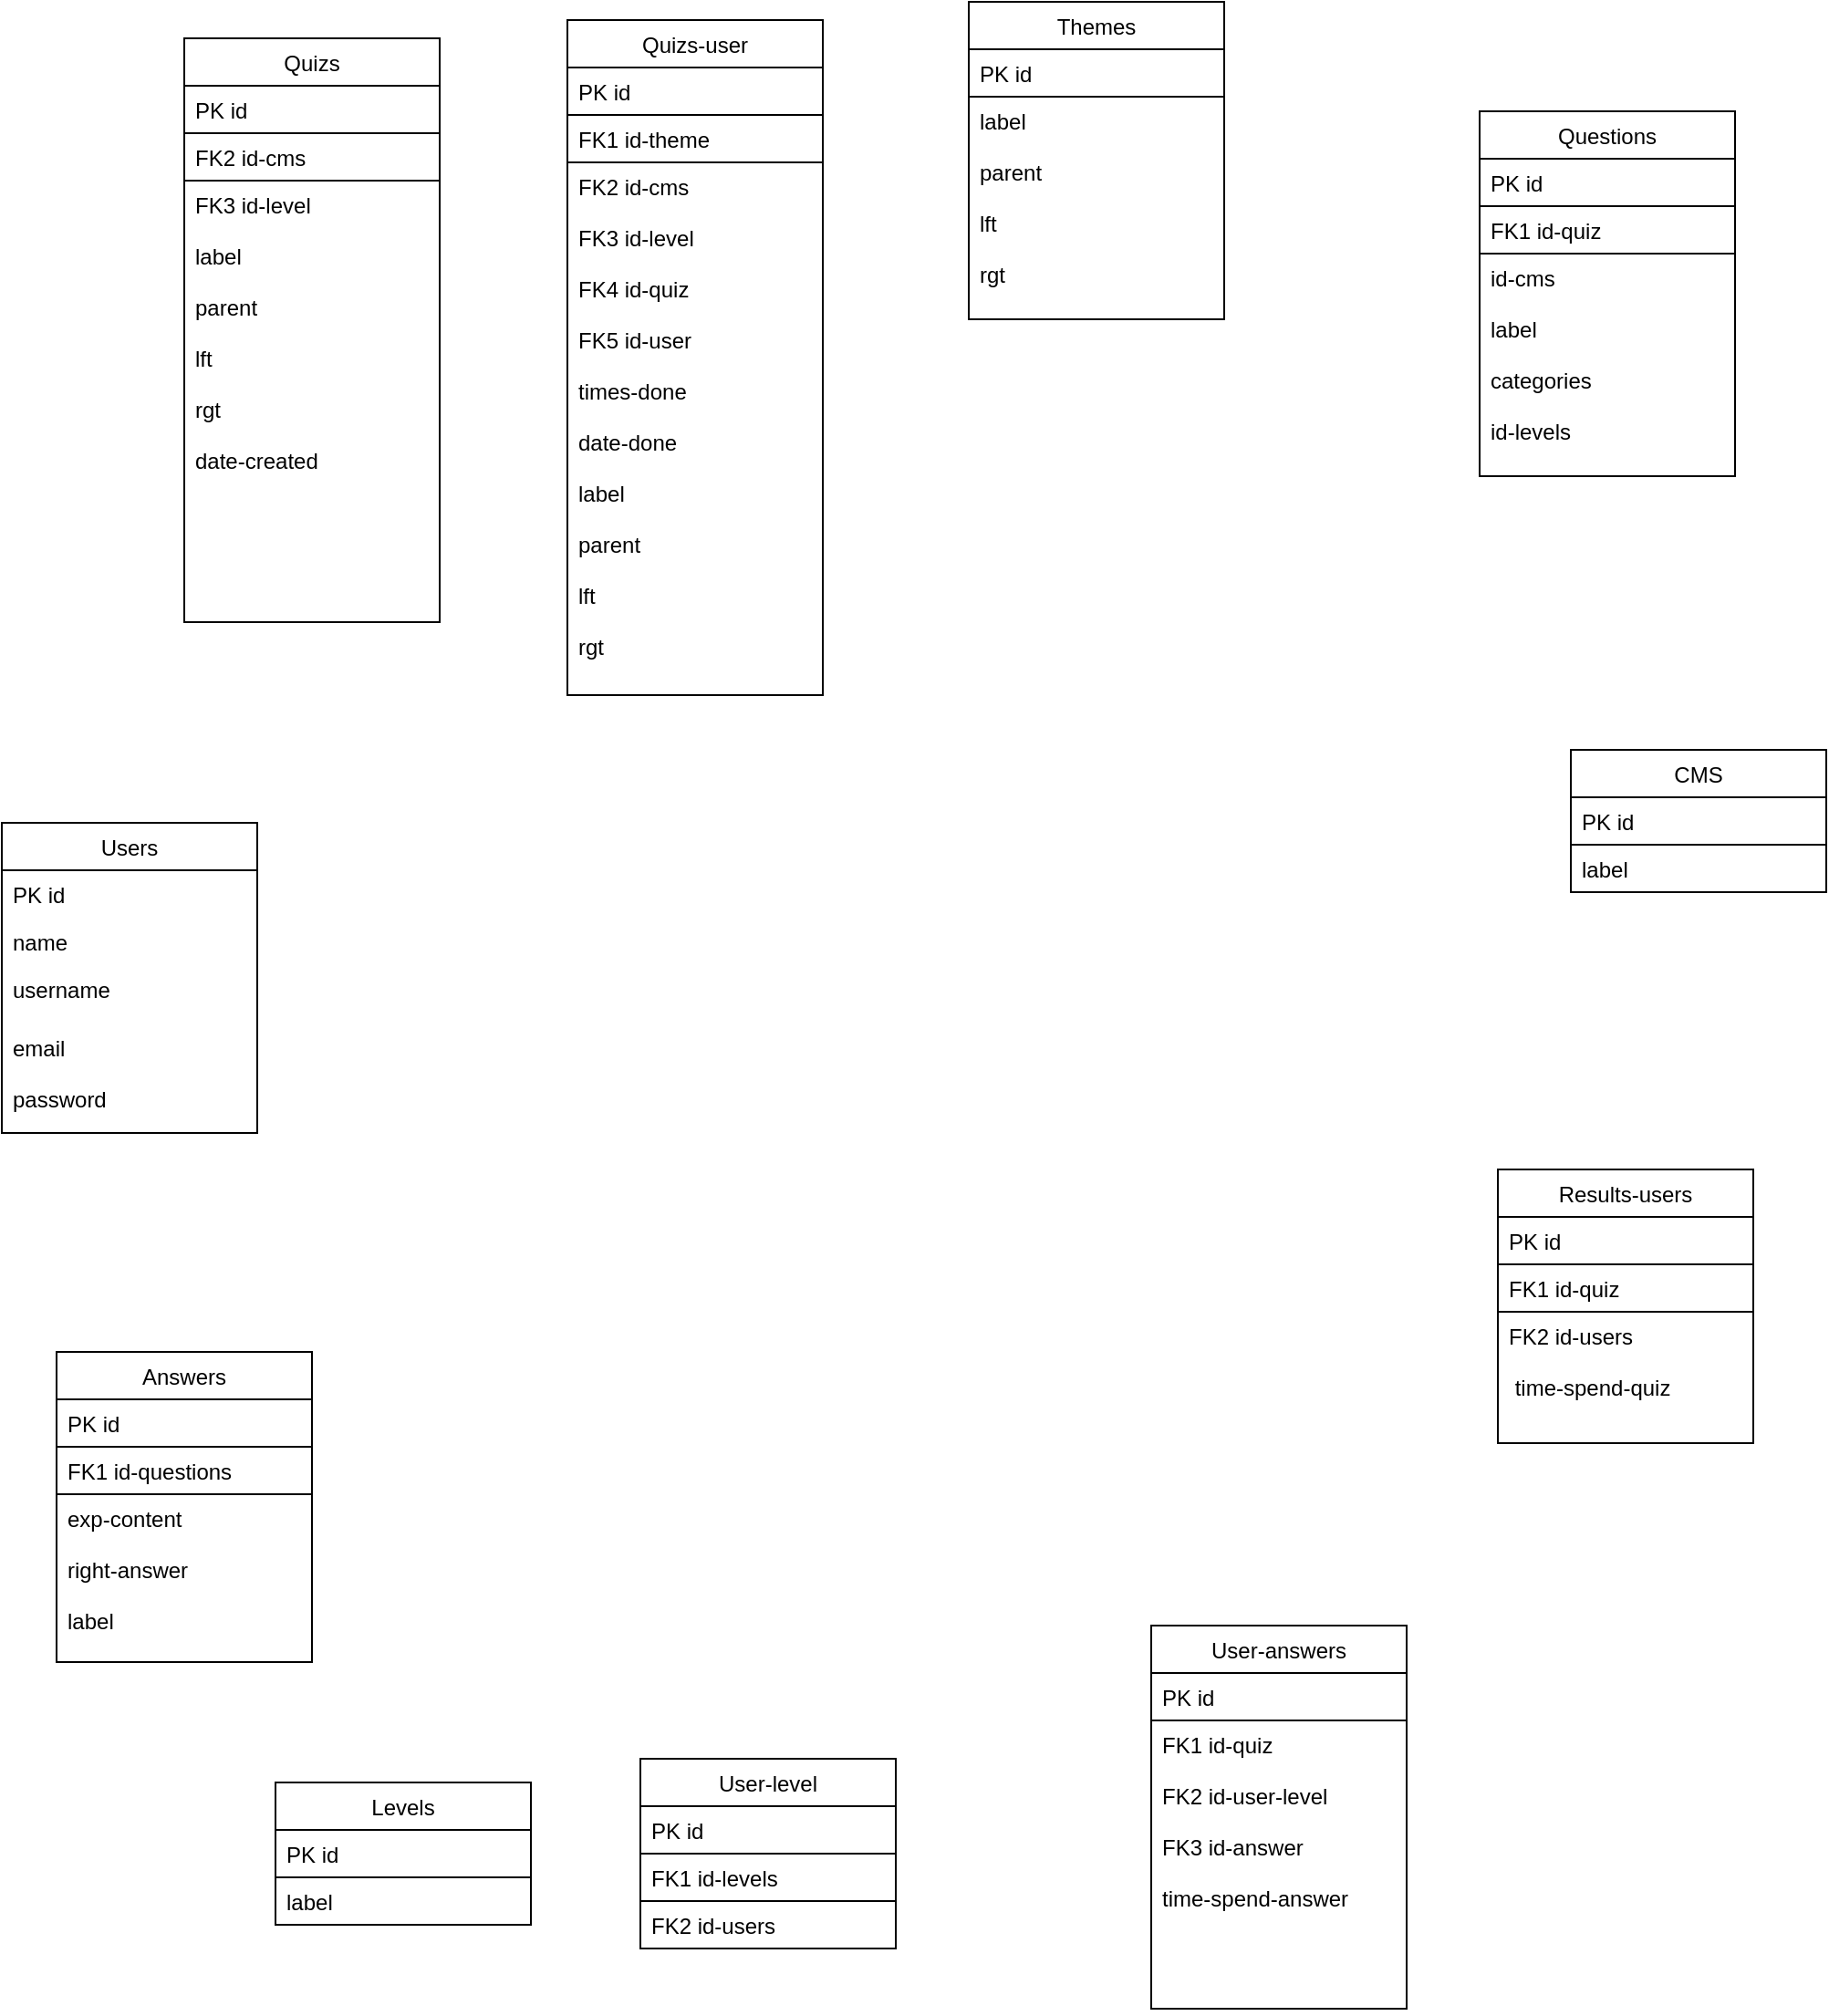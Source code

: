 <mxfile version="20.8.1" type="github">
  <diagram name="Page-1" id="6133507b-19e7-1e82-6fc7-422aa6c4b21f">
    <mxGraphModel dx="984" dy="1484" grid="1" gridSize="10" guides="1" tooltips="1" connect="1" arrows="1" fold="1" page="1" pageScale="1" pageWidth="1100" pageHeight="850" background="none" math="0" shadow="0">
      <root>
        <mxCell id="0" />
        <mxCell id="1" parent="0" />
        <mxCell id="HI5q9zYJFvXLbrMYOdhm-2" value="Users" style="swimlane;fontStyle=0;childLayout=stackLayout;horizontal=1;startSize=26;horizontalStack=0;resizeParent=1;resizeParentMax=0;resizeLast=0;collapsible=1;marginBottom=0;labelBackgroundColor=none;" parent="1" vertex="1">
          <mxGeometry x="30" y="110" width="140" height="170" as="geometry">
            <mxRectangle x="330" y="640" width="100" height="30" as="alternateBounds" />
          </mxGeometry>
        </mxCell>
        <mxCell id="HI5q9zYJFvXLbrMYOdhm-3" value="PK id" style="text;align=left;verticalAlign=top;spacingLeft=4;spacingRight=4;overflow=hidden;rotatable=0;points=[[0,0.5],[1,0.5]];portConstraint=eastwest;labelBackgroundColor=none;" parent="HI5q9zYJFvXLbrMYOdhm-2" vertex="1">
          <mxGeometry y="26" width="140" height="26" as="geometry" />
        </mxCell>
        <mxCell id="HI5q9zYJFvXLbrMYOdhm-4" value="name" style="text;align=left;verticalAlign=top;spacingLeft=4;spacingRight=4;overflow=hidden;rotatable=0;points=[[0,0.5],[1,0.5]];portConstraint=eastwest;labelBackgroundColor=none;" parent="HI5q9zYJFvXLbrMYOdhm-2" vertex="1">
          <mxGeometry y="52" width="140" height="26" as="geometry" />
        </mxCell>
        <mxCell id="HI5q9zYJFvXLbrMYOdhm-5" value="username" style="text;align=left;verticalAlign=top;spacingLeft=4;spacingRight=4;overflow=hidden;rotatable=0;points=[[0,0.5],[1,0.5]];portConstraint=eastwest;labelBackgroundColor=none;" parent="HI5q9zYJFvXLbrMYOdhm-2" vertex="1">
          <mxGeometry y="78" width="140" height="32" as="geometry" />
        </mxCell>
        <mxCell id="HI5q9zYJFvXLbrMYOdhm-78" value="email&#xa;&#xa;password&#xa;&#xa;&#xa;" style="text;align=left;verticalAlign=top;spacingLeft=4;spacingRight=4;overflow=hidden;rotatable=0;points=[[0,0.5],[1,0.5]];portConstraint=eastwest;labelBackgroundColor=none;" parent="HI5q9zYJFvXLbrMYOdhm-2" vertex="1">
          <mxGeometry y="110" width="140" height="60" as="geometry" />
        </mxCell>
        <mxCell id="HI5q9zYJFvXLbrMYOdhm-42" value="Quizs" style="swimlane;fontStyle=0;childLayout=stackLayout;horizontal=1;startSize=26;horizontalStack=0;resizeParent=1;resizeParentMax=0;resizeLast=0;collapsible=1;marginBottom=0;labelBackgroundColor=none;strokeColor=#000000;fontColor=#000000;" parent="1" vertex="1">
          <mxGeometry x="130" y="-320" width="140" height="320" as="geometry">
            <mxRectangle x="310" y="80" width="100" height="30" as="alternateBounds" />
          </mxGeometry>
        </mxCell>
        <mxCell id="HI5q9zYJFvXLbrMYOdhm-43" value="PK id" style="text;align=left;verticalAlign=top;spacingLeft=4;spacingRight=4;overflow=hidden;rotatable=0;points=[[0,0.5],[1,0.5]];portConstraint=eastwest;labelBackgroundColor=none;strokeColor=#000000;fontColor=#000000;" parent="HI5q9zYJFvXLbrMYOdhm-42" vertex="1">
          <mxGeometry y="26" width="140" height="26" as="geometry" />
        </mxCell>
        <mxCell id="HI5q9zYJFvXLbrMYOdhm-44" value="FK2 id-cms" style="text;align=left;verticalAlign=top;spacingLeft=4;spacingRight=4;overflow=hidden;rotatable=0;points=[[0,0.5],[1,0.5]];portConstraint=eastwest;labelBackgroundColor=none;strokeColor=#000000;fontColor=#000000;" parent="HI5q9zYJFvXLbrMYOdhm-42" vertex="1">
          <mxGeometry y="52" width="140" height="26" as="geometry" />
        </mxCell>
        <mxCell id="HI5q9zYJFvXLbrMYOdhm-45" value="FK3 id-level&#xa; &#xa;label&#xa;&#xa;parent&#xa;&#xa;lft&#xa;&#xa;rgt&#xa;&#xa;date-created&#xa;&#xa;&#xa;&#xa;&#xa;" style="text;align=left;verticalAlign=top;spacingLeft=4;spacingRight=4;overflow=hidden;rotatable=0;points=[[0,0.5],[1,0.5]];portConstraint=eastwest;labelBackgroundColor=none;strokeColor=#000000;fontColor=#000000;" parent="HI5q9zYJFvXLbrMYOdhm-42" vertex="1">
          <mxGeometry y="78" width="140" height="242" as="geometry" />
        </mxCell>
        <mxCell id="HI5q9zYJFvXLbrMYOdhm-50" value="Answers" style="swimlane;fontStyle=0;childLayout=stackLayout;horizontal=1;startSize=26;horizontalStack=0;resizeParent=1;resizeParentMax=0;resizeLast=0;collapsible=1;marginBottom=0;labelBackgroundColor=none;strokeColor=#000000;" parent="1" vertex="1">
          <mxGeometry x="60" y="400" width="140" height="170" as="geometry">
            <mxRectangle x="330" y="640" width="100" height="30" as="alternateBounds" />
          </mxGeometry>
        </mxCell>
        <mxCell id="HI5q9zYJFvXLbrMYOdhm-51" value="PK id " style="text;align=left;verticalAlign=top;spacingLeft=4;spacingRight=4;overflow=hidden;rotatable=0;points=[[0,0.5],[1,0.5]];portConstraint=eastwest;labelBackgroundColor=none;strokeColor=#000000;" parent="HI5q9zYJFvXLbrMYOdhm-50" vertex="1">
          <mxGeometry y="26" width="140" height="26" as="geometry" />
        </mxCell>
        <mxCell id="HI5q9zYJFvXLbrMYOdhm-52" value="FK1 id-questions" style="text;align=left;verticalAlign=top;spacingLeft=4;spacingRight=4;overflow=hidden;rotatable=0;points=[[0,0.5],[1,0.5]];portConstraint=eastwest;labelBackgroundColor=none;strokeColor=#000000;" parent="HI5q9zYJFvXLbrMYOdhm-50" vertex="1">
          <mxGeometry y="52" width="140" height="26" as="geometry" />
        </mxCell>
        <mxCell id="HI5q9zYJFvXLbrMYOdhm-53" value="exp-content&#xa;&#xa;right-answer&#xa;&#xa;label&#xa;" style="text;align=left;verticalAlign=top;spacingLeft=4;spacingRight=4;overflow=hidden;rotatable=0;points=[[0,0.5],[1,0.5]];portConstraint=eastwest;labelBackgroundColor=none;strokeColor=#000000;" parent="HI5q9zYJFvXLbrMYOdhm-50" vertex="1">
          <mxGeometry y="78" width="140" height="92" as="geometry" />
        </mxCell>
        <mxCell id="HI5q9zYJFvXLbrMYOdhm-54" value="Themes" style="swimlane;fontStyle=0;childLayout=stackLayout;horizontal=1;startSize=26;horizontalStack=0;resizeParent=1;resizeParentMax=0;resizeLast=0;collapsible=1;marginBottom=0;labelBackgroundColor=none;strokeColor=#000000;fontColor=#000000;" parent="1" vertex="1">
          <mxGeometry x="560" y="-340" width="140" height="174" as="geometry">
            <mxRectangle x="330" y="640" width="100" height="30" as="alternateBounds" />
          </mxGeometry>
        </mxCell>
        <mxCell id="HI5q9zYJFvXLbrMYOdhm-55" value="PK id" style="text;align=left;verticalAlign=top;spacingLeft=4;spacingRight=4;overflow=hidden;rotatable=0;points=[[0,0.5],[1,0.5]];portConstraint=eastwest;labelBackgroundColor=none;strokeColor=#000000;fontColor=#000000;" parent="HI5q9zYJFvXLbrMYOdhm-54" vertex="1">
          <mxGeometry y="26" width="140" height="26" as="geometry" />
        </mxCell>
        <mxCell id="HI5q9zYJFvXLbrMYOdhm-57" value="label&#xa;&#xa;parent&#xa;&#xa;lft&#xa;&#xa;rgt" style="text;align=left;verticalAlign=top;spacingLeft=4;spacingRight=4;overflow=hidden;rotatable=0;points=[[0,0.5],[1,0.5]];portConstraint=eastwest;labelBackgroundColor=none;strokeColor=#000000;fontColor=#000000;" parent="HI5q9zYJFvXLbrMYOdhm-54" vertex="1">
          <mxGeometry y="52" width="140" height="122" as="geometry" />
        </mxCell>
        <mxCell id="HI5q9zYJFvXLbrMYOdhm-58" value="Questions" style="swimlane;fontStyle=0;childLayout=stackLayout;horizontal=1;startSize=26;horizontalStack=0;resizeParent=1;resizeParentMax=0;resizeLast=0;collapsible=1;marginBottom=0;labelBackgroundColor=none;strokeColor=#000000;fontColor=#000000;" parent="1" vertex="1">
          <mxGeometry x="840" y="-280" width="140" height="200" as="geometry">
            <mxRectangle x="330" y="640" width="100" height="30" as="alternateBounds" />
          </mxGeometry>
        </mxCell>
        <mxCell id="HI5q9zYJFvXLbrMYOdhm-59" value="PK id" style="text;align=left;verticalAlign=top;spacingLeft=4;spacingRight=4;overflow=hidden;rotatable=0;points=[[0,0.5],[1,0.5]];portConstraint=eastwest;labelBackgroundColor=none;strokeColor=#000000;fontColor=#000000;" parent="HI5q9zYJFvXLbrMYOdhm-58" vertex="1">
          <mxGeometry y="26" width="140" height="26" as="geometry" />
        </mxCell>
        <mxCell id="HI5q9zYJFvXLbrMYOdhm-60" value="FK1 id-quiz" style="text;align=left;verticalAlign=top;spacingLeft=4;spacingRight=4;overflow=hidden;rotatable=0;points=[[0,0.5],[1,0.5]];portConstraint=eastwest;labelBackgroundColor=none;strokeColor=#000000;fontColor=#000000;" parent="HI5q9zYJFvXLbrMYOdhm-58" vertex="1">
          <mxGeometry y="52" width="140" height="26" as="geometry" />
        </mxCell>
        <mxCell id="HI5q9zYJFvXLbrMYOdhm-61" value="id-cms&#xa;&#xa;label&#xa;&#xa;categories&#xa;&#xa;id-levels&#xa;" style="text;align=left;verticalAlign=top;spacingLeft=4;spacingRight=4;overflow=hidden;rotatable=0;points=[[0,0.5],[1,0.5]];portConstraint=eastwest;labelBackgroundColor=none;strokeColor=#000000;fontColor=#000000;" parent="HI5q9zYJFvXLbrMYOdhm-58" vertex="1">
          <mxGeometry y="78" width="140" height="122" as="geometry" />
        </mxCell>
        <mxCell id="HI5q9zYJFvXLbrMYOdhm-62" value="Results-users" style="swimlane;fontStyle=0;childLayout=stackLayout;horizontal=1;startSize=26;horizontalStack=0;resizeParent=1;resizeParentMax=0;resizeLast=0;collapsible=1;marginBottom=0;labelBackgroundColor=none;fontColor=#000000;strokeColor=#000000;" parent="1" vertex="1">
          <mxGeometry x="850" y="300" width="140" height="150" as="geometry">
            <mxRectangle x="330" y="640" width="100" height="30" as="alternateBounds" />
          </mxGeometry>
        </mxCell>
        <mxCell id="HI5q9zYJFvXLbrMYOdhm-63" value="PK id" style="text;align=left;verticalAlign=top;spacingLeft=4;spacingRight=4;overflow=hidden;rotatable=0;points=[[0,0.5],[1,0.5]];portConstraint=eastwest;labelBackgroundColor=none;fontColor=#000000;strokeColor=#000000;" parent="HI5q9zYJFvXLbrMYOdhm-62" vertex="1">
          <mxGeometry y="26" width="140" height="26" as="geometry" />
        </mxCell>
        <mxCell id="HI5q9zYJFvXLbrMYOdhm-64" value="FK1 id-quiz" style="text;align=left;verticalAlign=top;spacingLeft=4;spacingRight=4;overflow=hidden;rotatable=0;points=[[0,0.5],[1,0.5]];portConstraint=eastwest;labelBackgroundColor=none;fontColor=#000000;strokeColor=#000000;" parent="HI5q9zYJFvXLbrMYOdhm-62" vertex="1">
          <mxGeometry y="52" width="140" height="26" as="geometry" />
        </mxCell>
        <mxCell id="HI5q9zYJFvXLbrMYOdhm-65" value="FK2 id-users&#xa;&#xa; time-spend-quiz&#xa;&#xa;&#xa;" style="text;align=left;verticalAlign=top;spacingLeft=4;spacingRight=4;overflow=hidden;rotatable=0;points=[[0,0.5],[1,0.5]];portConstraint=eastwest;labelBackgroundColor=none;fontColor=#000000;strokeColor=#000000;" parent="HI5q9zYJFvXLbrMYOdhm-62" vertex="1">
          <mxGeometry y="78" width="140" height="72" as="geometry" />
        </mxCell>
        <mxCell id="HI5q9zYJFvXLbrMYOdhm-66" value="Levels" style="swimlane;fontStyle=0;childLayout=stackLayout;horizontal=1;startSize=26;horizontalStack=0;resizeParent=1;resizeParentMax=0;resizeLast=0;collapsible=1;marginBottom=0;labelBackgroundColor=none;fontColor=#000000;strokeColor=#000000;" parent="1" vertex="1">
          <mxGeometry x="180" y="636" width="140" height="78" as="geometry">
            <mxRectangle x="330" y="640" width="100" height="30" as="alternateBounds" />
          </mxGeometry>
        </mxCell>
        <mxCell id="HI5q9zYJFvXLbrMYOdhm-67" value="PK id" style="text;align=left;verticalAlign=top;spacingLeft=4;spacingRight=4;overflow=hidden;rotatable=0;points=[[0,0.5],[1,0.5]];portConstraint=eastwest;labelBackgroundColor=none;fontColor=#000000;strokeColor=#000000;" parent="HI5q9zYJFvXLbrMYOdhm-66" vertex="1">
          <mxGeometry y="26" width="140" height="26" as="geometry" />
        </mxCell>
        <mxCell id="HI5q9zYJFvXLbrMYOdhm-68" value="label" style="text;align=left;verticalAlign=top;spacingLeft=4;spacingRight=4;overflow=hidden;rotatable=0;points=[[0,0.5],[1,0.5]];portConstraint=eastwest;labelBackgroundColor=none;fontColor=#000000;strokeColor=#000000;" parent="HI5q9zYJFvXLbrMYOdhm-66" vertex="1">
          <mxGeometry y="52" width="140" height="26" as="geometry" />
        </mxCell>
        <mxCell id="HI5q9zYJFvXLbrMYOdhm-70" value="CMS" style="swimlane;fontStyle=0;childLayout=stackLayout;horizontal=1;startSize=26;horizontalStack=0;resizeParent=1;resizeParentMax=0;resizeLast=0;collapsible=1;marginBottom=0;labelBackgroundColor=none;fontColor=#000000;strokeColor=#000000;" parent="1" vertex="1">
          <mxGeometry x="890" y="70" width="140" height="78" as="geometry">
            <mxRectangle x="330" y="640" width="100" height="30" as="alternateBounds" />
          </mxGeometry>
        </mxCell>
        <mxCell id="HI5q9zYJFvXLbrMYOdhm-71" value="PK id" style="text;align=left;verticalAlign=top;spacingLeft=4;spacingRight=4;overflow=hidden;rotatable=0;points=[[0,0.5],[1,0.5]];portConstraint=eastwest;labelBackgroundColor=none;fontColor=#000000;strokeColor=#000000;" parent="HI5q9zYJFvXLbrMYOdhm-70" vertex="1">
          <mxGeometry y="26" width="140" height="26" as="geometry" />
        </mxCell>
        <mxCell id="HI5q9zYJFvXLbrMYOdhm-72" value="label" style="text;align=left;verticalAlign=top;spacingLeft=4;spacingRight=4;overflow=hidden;rotatable=0;points=[[0,0.5],[1,0.5]];portConstraint=eastwest;labelBackgroundColor=none;fontColor=#000000;strokeColor=#000000;" parent="HI5q9zYJFvXLbrMYOdhm-70" vertex="1">
          <mxGeometry y="52" width="140" height="26" as="geometry" />
        </mxCell>
        <mxCell id="HI5q9zYJFvXLbrMYOdhm-81" value="User-answers" style="swimlane;fontStyle=0;childLayout=stackLayout;horizontal=1;startSize=26;horizontalStack=0;resizeParent=1;resizeParentMax=0;resizeLast=0;collapsible=1;marginBottom=0;labelBackgroundColor=none;fontColor=#000000;strokeColor=#000000;" parent="1" vertex="1">
          <mxGeometry x="660" y="550" width="140" height="210" as="geometry">
            <mxRectangle x="330" y="640" width="100" height="30" as="alternateBounds" />
          </mxGeometry>
        </mxCell>
        <mxCell id="HI5q9zYJFvXLbrMYOdhm-82" value="PK id" style="text;align=left;verticalAlign=top;spacingLeft=4;spacingRight=4;overflow=hidden;rotatable=0;points=[[0,0.5],[1,0.5]];portConstraint=eastwest;labelBackgroundColor=none;fontColor=#000000;strokeColor=#000000;" parent="HI5q9zYJFvXLbrMYOdhm-81" vertex="1">
          <mxGeometry y="26" width="140" height="26" as="geometry" />
        </mxCell>
        <mxCell id="HI5q9zYJFvXLbrMYOdhm-83" value="FK1 id-quiz&#xa;&#xa;FK2 id-user-level&#xa;&#xa;FK3 id-answer&#xa;&#xa;time-spend-answer&#xa;&#xa;&#xa;" style="text;align=left;verticalAlign=top;spacingLeft=4;spacingRight=4;overflow=hidden;rotatable=0;points=[[0,0.5],[1,0.5]];portConstraint=eastwest;labelBackgroundColor=none;fontColor=#000000;strokeColor=#000000;" parent="HI5q9zYJFvXLbrMYOdhm-81" vertex="1">
          <mxGeometry y="52" width="140" height="158" as="geometry" />
        </mxCell>
        <mxCell id="HI5q9zYJFvXLbrMYOdhm-124" value="User-level" style="swimlane;fontStyle=0;childLayout=stackLayout;horizontal=1;startSize=26;horizontalStack=0;resizeParent=1;resizeParentMax=0;resizeLast=0;collapsible=1;marginBottom=0;fontColor=#000000;strokeColor=#000000;" parent="1" vertex="1">
          <mxGeometry x="380" y="623" width="140" height="104" as="geometry" />
        </mxCell>
        <mxCell id="HI5q9zYJFvXLbrMYOdhm-125" value="PK id" style="text;align=left;verticalAlign=top;spacingLeft=4;spacingRight=4;overflow=hidden;rotatable=0;points=[[0,0.5],[1,0.5]];portConstraint=eastwest;fontColor=#000000;strokeColor=#000000;" parent="HI5q9zYJFvXLbrMYOdhm-124" vertex="1">
          <mxGeometry y="26" width="140" height="26" as="geometry" />
        </mxCell>
        <mxCell id="HI5q9zYJFvXLbrMYOdhm-126" value="FK1 id-levels" style="text;align=left;verticalAlign=top;spacingLeft=4;spacingRight=4;overflow=hidden;rotatable=0;points=[[0,0.5],[1,0.5]];portConstraint=eastwest;fontColor=#000000;strokeColor=#000000;" parent="HI5q9zYJFvXLbrMYOdhm-124" vertex="1">
          <mxGeometry y="52" width="140" height="26" as="geometry" />
        </mxCell>
        <mxCell id="HI5q9zYJFvXLbrMYOdhm-127" value="FK2 id-users" style="text;align=left;verticalAlign=top;spacingLeft=4;spacingRight=4;overflow=hidden;rotatable=0;points=[[0,0.5],[1,0.5]];portConstraint=eastwest;fontColor=#000000;strokeColor=#000000;" parent="HI5q9zYJFvXLbrMYOdhm-124" vertex="1">
          <mxGeometry y="78" width="140" height="26" as="geometry" />
        </mxCell>
        <mxCell id="HI5q9zYJFvXLbrMYOdhm-128" value="Quizs-user" style="swimlane;fontStyle=0;childLayout=stackLayout;horizontal=1;startSize=26;horizontalStack=0;resizeParent=1;resizeParentMax=0;resizeLast=0;collapsible=1;marginBottom=0;labelBackgroundColor=none;strokeColor=#000000;fontColor=#000000;" parent="1" vertex="1">
          <mxGeometry x="340" y="-330" width="140" height="370" as="geometry">
            <mxRectangle x="310" y="80" width="100" height="30" as="alternateBounds" />
          </mxGeometry>
        </mxCell>
        <mxCell id="HI5q9zYJFvXLbrMYOdhm-129" value="PK id" style="text;align=left;verticalAlign=top;spacingLeft=4;spacingRight=4;overflow=hidden;rotatable=0;points=[[0,0.5],[1,0.5]];portConstraint=eastwest;labelBackgroundColor=none;strokeColor=#000000;fontColor=#000000;" parent="HI5q9zYJFvXLbrMYOdhm-128" vertex="1">
          <mxGeometry y="26" width="140" height="26" as="geometry" />
        </mxCell>
        <mxCell id="HI5q9zYJFvXLbrMYOdhm-130" value="FK1 id-theme&#xa;" style="text;align=left;verticalAlign=top;spacingLeft=4;spacingRight=4;overflow=hidden;rotatable=0;points=[[0,0.5],[1,0.5]];portConstraint=eastwest;labelBackgroundColor=none;strokeColor=#000000;fontColor=#000000;" parent="HI5q9zYJFvXLbrMYOdhm-128" vertex="1">
          <mxGeometry y="52" width="140" height="26" as="geometry" />
        </mxCell>
        <mxCell id="HI5q9zYJFvXLbrMYOdhm-131" value="FK2 id-cms&#xa;&#xa;FK3 id-level&#xa;&#xa;FK4 id-quiz&#xa;&#xa;FK5 id-user&#xa;&#xa;times-done&#xa;&#xa;date-done&#xa; &#xa;label&#xa;&#xa;parent&#xa;&#xa;lft&#xa;&#xa;rgt&#xa;&#xa;&#xa;&#xa;" style="text;align=left;verticalAlign=top;spacingLeft=4;spacingRight=4;overflow=hidden;rotatable=0;points=[[0,0.5],[1,0.5]];portConstraint=eastwest;labelBackgroundColor=none;strokeColor=#000000;fontColor=#000000;" parent="HI5q9zYJFvXLbrMYOdhm-128" vertex="1">
          <mxGeometry y="78" width="140" height="292" as="geometry" />
        </mxCell>
      </root>
    </mxGraphModel>
  </diagram>
</mxfile>
